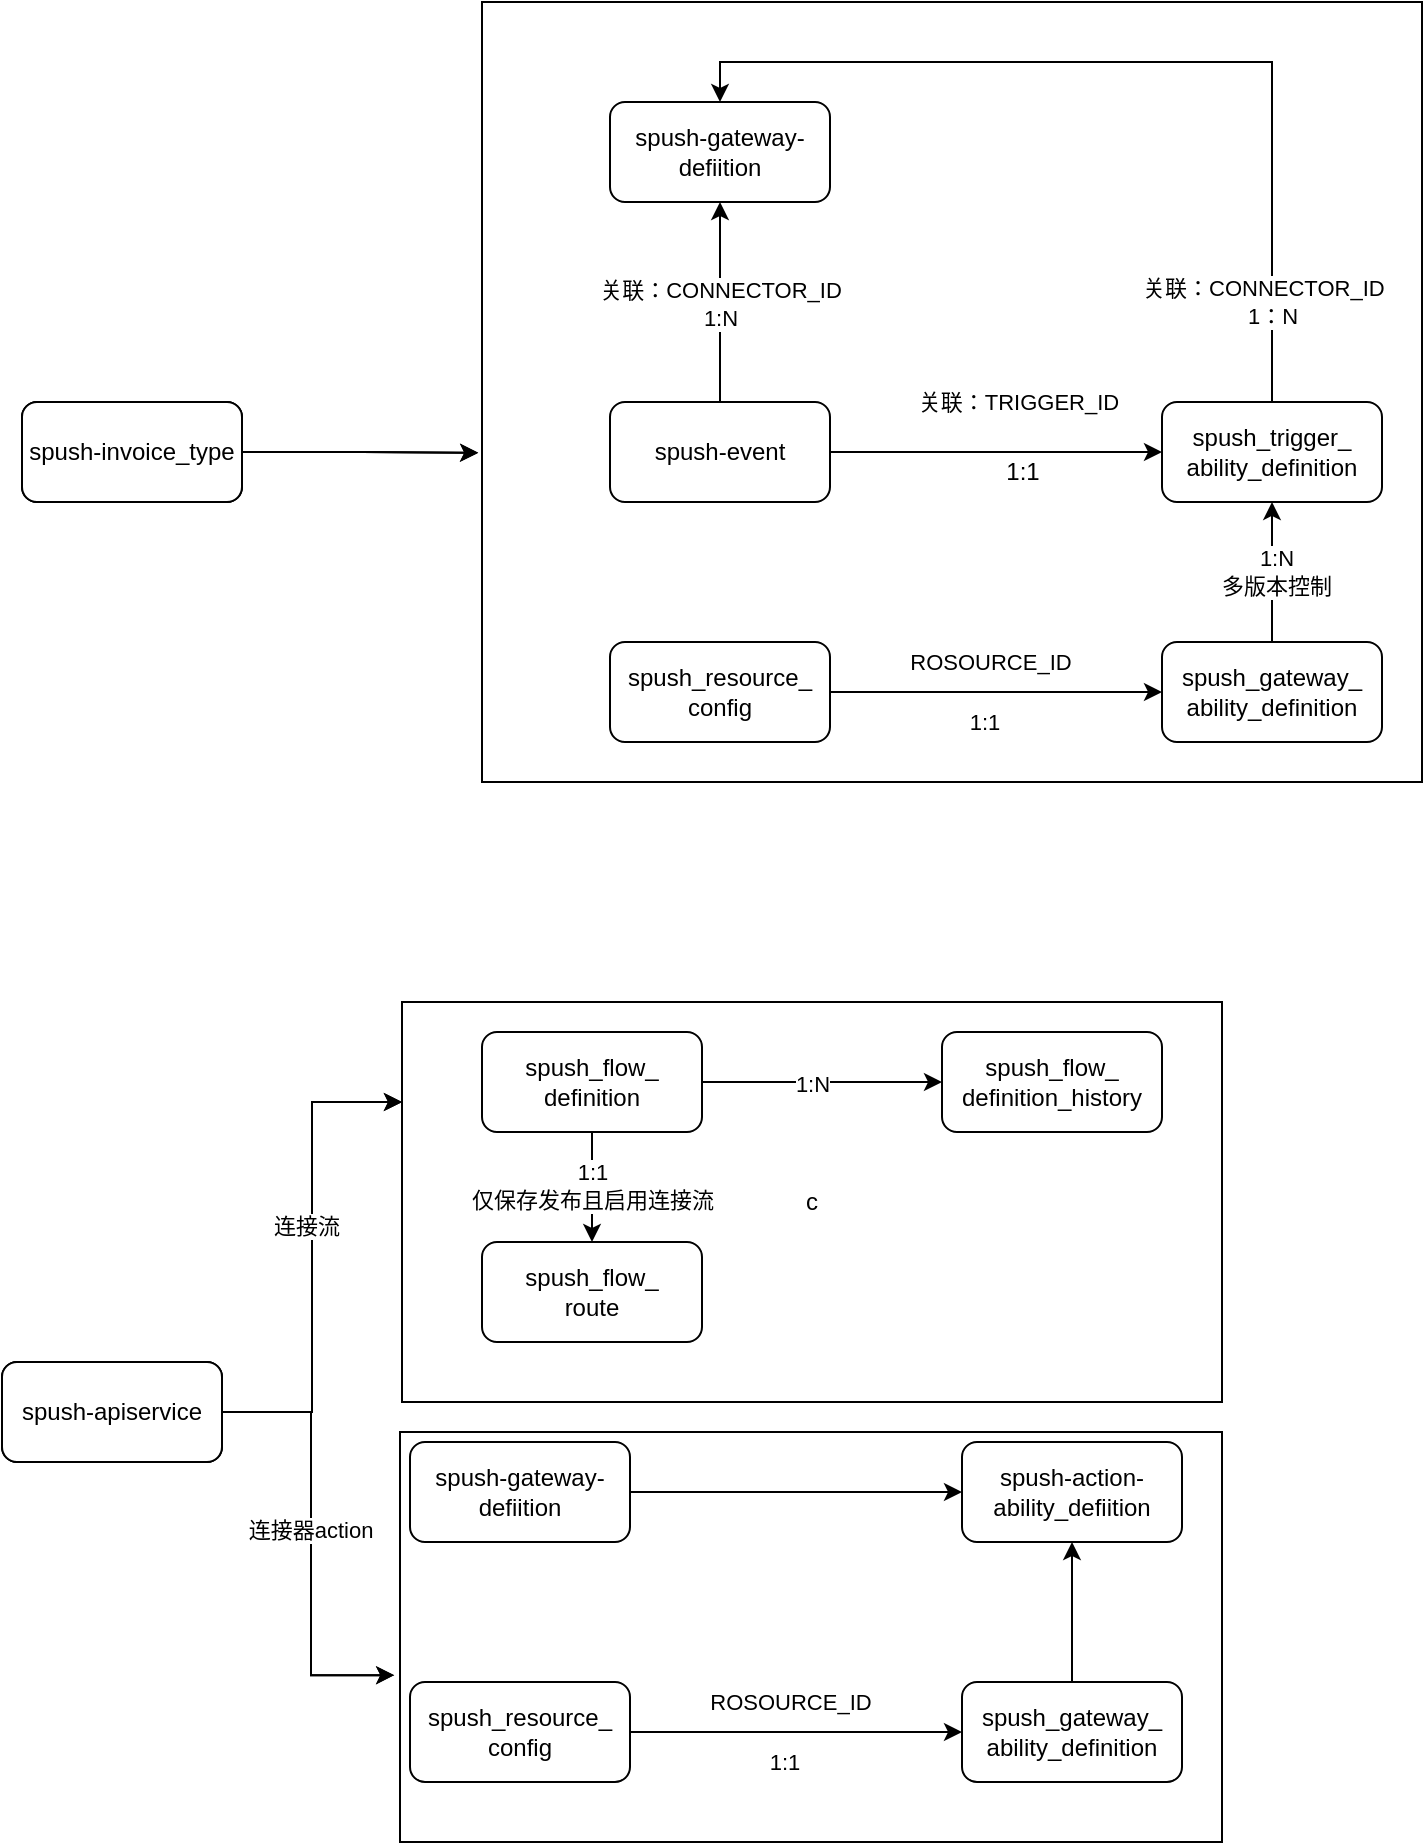 <mxfile version="20.2.3" type="github">
  <diagram id="gxly4cOVAntUF8CcUPsR" name="第 1 页">
    <mxGraphModel dx="1185" dy="631" grid="1" gridSize="10" guides="1" tooltips="1" connect="1" arrows="1" fold="1" page="1" pageScale="1" pageWidth="827" pageHeight="1169" math="0" shadow="0">
      <root>
        <mxCell id="0" />
        <mxCell id="1" parent="0" />
        <mxCell id="fwzrZA9bb7UnxLUTa5Fm-46" value="" style="rounded=0;whiteSpace=wrap;html=1;" parent="1" vertex="1">
          <mxGeometry x="199" y="735" width="411" height="205" as="geometry" />
        </mxCell>
        <mxCell id="fwzrZA9bb7UnxLUTa5Fm-35" value="c&lt;span style=&quot;color: rgba(0, 0, 0, 0); font-family: monospace; font-size: 0px; text-align: start;&quot;&gt;%3CmxGraphModel%3E%3Croot%3E%3CmxCell%20id%3D%220%22%2F%3E%3CmxCell%20id%3D%221%22%20parent%3D%220%22%2F%3E%3CmxCell%20id%3D%222%22%20value%3D%22spush_gateway_%26lt%3Bbr%26gt%3Bability_definition%22%20style%3D%22rounded%3D1%3BwhiteSpace%3Dwrap%3Bhtml%3D1%3B%22%20vertex%3D%221%22%20parent%3D%221%22%3E%3CmxGeometry%20x%3D%22580%22%20y%3D%22340%22%20width%3D%22110%22%20height%3D%2250%22%20as%3D%22geometry%22%2F%3E%3C%2FmxCell%3E%3CmxCell%20id%3D%223%22%20style%3D%22edgeStyle%3DorthogonalEdgeStyle%3Brounded%3D0%3BorthogonalLoop%3D1%3BjettySize%3Dauto%3Bhtml%3D1%3BexitX%3D1%3BexitY%3D0.5%3BexitDx%3D0%3BexitDy%3D0%3BentryX%3D0%3BentryY%3D0.5%3BentryDx%3D0%3BentryDy%3D0%3B%22%20edge%3D%221%22%20source%3D%226%22%20target%3D%222%22%20parent%3D%221%22%3E%3CmxGeometry%20relative%3D%221%22%20as%3D%22geometry%22%2F%3E%3C%2FmxCell%3E%3CmxCell%20id%3D%224%22%20value%3D%22ROSOURCE_ID%22%20style%3D%22edgeLabel%3Bhtml%3D1%3Balign%3Dcenter%3BverticalAlign%3Dmiddle%3Bresizable%3D0%3Bpoints%3D%5B%5D%3B%22%20vertex%3D%221%22%20connectable%3D%220%22%20parent%3D%223%22%3E%3CmxGeometry%20x%3D%22-0.045%22%20relative%3D%221%22%20as%3D%22geometry%22%3E%3CmxPoint%20y%3D%22-15%22%20as%3D%22offset%22%2F%3E%3C%2FmxGeometry%3E%3C%2FmxCell%3E%3CmxCell%20id%3D%225%22%20value%3D%221%3A1%22%20style%3D%22edgeLabel%3Bhtml%3D1%3Balign%3Dcenter%3BverticalAlign%3Dmiddle%3Bresizable%3D0%3Bpoints%3D%5B%5D%3B%22%20vertex%3D%221%22%20connectable%3D%220%22%20parent%3D%223%22%3E%3CmxGeometry%20x%3D%22-0.133%22%20y%3D%22-1%22%20relative%3D%221%22%20as%3D%22geometry%22%3E%3CmxPoint%20x%3D%225%22%20y%3D%2214%22%20as%3D%22offset%22%2F%3E%3C%2FmxGeometry%3E%3C%2FmxCell%3E%3CmxCell%20id%3D%226%22%20value%3D%22spush_resource_%26lt%3Bbr%26gt%3Bconfig%22%20style%3D%22rounded%3D1%3BwhiteSpace%3Dwrap%3Bhtml%3D1%3B%22%20vertex%3D%221%22%20parent%3D%221%22%3E%3CmxGeometry%20x%3D%22304%22%20y%3D%22340%22%20width%3D%22110%22%20height%3D%2250%22%20as%3D%22geometry%22%2F%3E%3C%2FmxCell%3E%3C%2Froot%3E%3C%2FmxGraphModel%3E&lt;/span&gt;" style="rounded=0;whiteSpace=wrap;html=1;" parent="1" vertex="1">
          <mxGeometry x="200" y="520" width="410" height="200" as="geometry" />
        </mxCell>
        <mxCell id="fwzrZA9bb7UnxLUTa5Fm-24" value="" style="rounded=0;whiteSpace=wrap;html=1;" parent="1" vertex="1">
          <mxGeometry x="240" y="20" width="470" height="390" as="geometry" />
        </mxCell>
        <mxCell id="fwzrZA9bb7UnxLUTa5Fm-8" value="关联：TRIGGER_ID" style="edgeStyle=orthogonalEdgeStyle;rounded=0;orthogonalLoop=1;jettySize=auto;html=1;exitX=1;exitY=0.5;exitDx=0;exitDy=0;entryX=0;entryY=0.5;entryDx=0;entryDy=0;" parent="1" source="fwzrZA9bb7UnxLUTa5Fm-1" target="fwzrZA9bb7UnxLUTa5Fm-7" edge="1">
          <mxGeometry x="0.125" y="25" relative="1" as="geometry">
            <mxPoint as="offset" />
          </mxGeometry>
        </mxCell>
        <mxCell id="fwzrZA9bb7UnxLUTa5Fm-22" style="edgeStyle=orthogonalEdgeStyle;rounded=0;orthogonalLoop=1;jettySize=auto;html=1;exitX=0.5;exitY=0;exitDx=0;exitDy=0;entryX=0.5;entryY=1;entryDx=0;entryDy=0;" parent="1" source="fwzrZA9bb7UnxLUTa5Fm-1" target="fwzrZA9bb7UnxLUTa5Fm-2" edge="1">
          <mxGeometry relative="1" as="geometry" />
        </mxCell>
        <mxCell id="fwzrZA9bb7UnxLUTa5Fm-23" value="关联：CONNECTOR_ID&lt;br&gt;1:N" style="edgeLabel;html=1;align=center;verticalAlign=middle;resizable=0;points=[];" parent="fwzrZA9bb7UnxLUTa5Fm-22" vertex="1" connectable="0">
          <mxGeometry x="0.27" y="-1" relative="1" as="geometry">
            <mxPoint x="-1" y="14" as="offset" />
          </mxGeometry>
        </mxCell>
        <mxCell id="fwzrZA9bb7UnxLUTa5Fm-1" value="spush-event" style="rounded=1;whiteSpace=wrap;html=1;" parent="1" vertex="1">
          <mxGeometry x="304" y="220" width="110" height="50" as="geometry" />
        </mxCell>
        <mxCell id="fwzrZA9bb7UnxLUTa5Fm-2" value="spush-gateway-defiition" style="rounded=1;whiteSpace=wrap;html=1;" parent="1" vertex="1">
          <mxGeometry x="304" y="70" width="110" height="50" as="geometry" />
        </mxCell>
        <mxCell id="fwzrZA9bb7UnxLUTa5Fm-11" style="edgeStyle=orthogonalEdgeStyle;rounded=0;orthogonalLoop=1;jettySize=auto;html=1;exitX=0.5;exitY=0;exitDx=0;exitDy=0;entryX=0.5;entryY=0;entryDx=0;entryDy=0;" parent="1" source="fwzrZA9bb7UnxLUTa5Fm-7" target="fwzrZA9bb7UnxLUTa5Fm-2" edge="1">
          <mxGeometry relative="1" as="geometry" />
        </mxCell>
        <mxCell id="fwzrZA9bb7UnxLUTa5Fm-12" value="关联：CONNECTOR_ID&amp;nbsp; &amp;nbsp;&lt;br&gt;1：N" style="edgeLabel;html=1;align=center;verticalAlign=middle;resizable=0;points=[];" parent="fwzrZA9bb7UnxLUTa5Fm-11" vertex="1" connectable="0">
          <mxGeometry x="-0.277" y="-3" relative="1" as="geometry">
            <mxPoint x="-3" y="118" as="offset" />
          </mxGeometry>
        </mxCell>
        <mxCell id="fwzrZA9bb7UnxLUTa5Fm-7" value="spush_trigger_&lt;br&gt;ability_definition" style="rounded=1;whiteSpace=wrap;html=1;" parent="1" vertex="1">
          <mxGeometry x="580" y="220" width="110" height="50" as="geometry" />
        </mxCell>
        <mxCell id="fwzrZA9bb7UnxLUTa5Fm-9" value="1:1" style="text;html=1;align=center;verticalAlign=middle;resizable=0;points=[];autosize=1;strokeColor=none;fillColor=none;" parent="1" vertex="1">
          <mxGeometry x="490" y="240" width="40" height="30" as="geometry" />
        </mxCell>
        <mxCell id="fwzrZA9bb7UnxLUTa5Fm-15" style="edgeStyle=orthogonalEdgeStyle;rounded=0;orthogonalLoop=1;jettySize=auto;html=1;exitX=0.5;exitY=0;exitDx=0;exitDy=0;entryX=0.5;entryY=1;entryDx=0;entryDy=0;" parent="1" source="fwzrZA9bb7UnxLUTa5Fm-14" target="fwzrZA9bb7UnxLUTa5Fm-7" edge="1">
          <mxGeometry relative="1" as="geometry" />
        </mxCell>
        <mxCell id="fwzrZA9bb7UnxLUTa5Fm-16" value="1:N&lt;br&gt;多版本控制" style="edgeLabel;html=1;align=center;verticalAlign=middle;resizable=0;points=[];" parent="fwzrZA9bb7UnxLUTa5Fm-15" vertex="1" connectable="0">
          <mxGeometry x="0.043" y="-2" relative="1" as="geometry">
            <mxPoint y="1" as="offset" />
          </mxGeometry>
        </mxCell>
        <mxCell id="fwzrZA9bb7UnxLUTa5Fm-14" value="spush_gateway_&lt;br&gt;ability_definition" style="rounded=1;whiteSpace=wrap;html=1;" parent="1" vertex="1">
          <mxGeometry x="580" y="340" width="110" height="50" as="geometry" />
        </mxCell>
        <mxCell id="fwzrZA9bb7UnxLUTa5Fm-18" style="edgeStyle=orthogonalEdgeStyle;rounded=0;orthogonalLoop=1;jettySize=auto;html=1;exitX=1;exitY=0.5;exitDx=0;exitDy=0;entryX=0;entryY=0.5;entryDx=0;entryDy=0;" parent="1" source="fwzrZA9bb7UnxLUTa5Fm-17" target="fwzrZA9bb7UnxLUTa5Fm-14" edge="1">
          <mxGeometry relative="1" as="geometry" />
        </mxCell>
        <mxCell id="fwzrZA9bb7UnxLUTa5Fm-19" value="ROSOURCE_ID" style="edgeLabel;html=1;align=center;verticalAlign=middle;resizable=0;points=[];" parent="fwzrZA9bb7UnxLUTa5Fm-18" vertex="1" connectable="0">
          <mxGeometry x="-0.045" relative="1" as="geometry">
            <mxPoint y="-15" as="offset" />
          </mxGeometry>
        </mxCell>
        <mxCell id="fwzrZA9bb7UnxLUTa5Fm-20" value="1:1" style="edgeLabel;html=1;align=center;verticalAlign=middle;resizable=0;points=[];" parent="fwzrZA9bb7UnxLUTa5Fm-18" vertex="1" connectable="0">
          <mxGeometry x="-0.133" y="-1" relative="1" as="geometry">
            <mxPoint x="5" y="14" as="offset" />
          </mxGeometry>
        </mxCell>
        <mxCell id="fwzrZA9bb7UnxLUTa5Fm-17" value="spush_resource_&lt;br&gt;config" style="rounded=1;whiteSpace=wrap;html=1;" parent="1" vertex="1">
          <mxGeometry x="304" y="340" width="110" height="50" as="geometry" />
        </mxCell>
        <mxCell id="fwzrZA9bb7UnxLUTa5Fm-25" style="edgeStyle=orthogonalEdgeStyle;rounded=0;orthogonalLoop=1;jettySize=auto;html=1;exitX=1;exitY=0.5;exitDx=0;exitDy=0;entryX=-0.004;entryY=0.578;entryDx=0;entryDy=0;entryPerimeter=0;" parent="1" source="fwzrZA9bb7UnxLUTa5Fm-21" target="fwzrZA9bb7UnxLUTa5Fm-24" edge="1">
          <mxGeometry relative="1" as="geometry" />
        </mxCell>
        <mxCell id="fwzrZA9bb7UnxLUTa5Fm-21" value="spush-invoice_type" style="rounded=1;whiteSpace=wrap;html=1;" parent="1" vertex="1">
          <mxGeometry x="10" y="220" width="110" height="50" as="geometry" />
        </mxCell>
        <mxCell id="fwzrZA9bb7UnxLUTa5Fm-36" style="edgeStyle=orthogonalEdgeStyle;rounded=0;orthogonalLoop=1;jettySize=auto;html=1;exitX=1;exitY=0.5;exitDx=0;exitDy=0;entryX=0;entryY=0.25;entryDx=0;entryDy=0;" parent="1" source="fwzrZA9bb7UnxLUTa5Fm-26" target="fwzrZA9bb7UnxLUTa5Fm-35" edge="1">
          <mxGeometry relative="1" as="geometry" />
        </mxCell>
        <mxCell id="fwzrZA9bb7UnxLUTa5Fm-49" value="连接流" style="edgeLabel;html=1;align=center;verticalAlign=middle;resizable=0;points=[];" parent="fwzrZA9bb7UnxLUTa5Fm-36" vertex="1" connectable="0">
          <mxGeometry x="0.131" y="3" relative="1" as="geometry">
            <mxPoint as="offset" />
          </mxGeometry>
        </mxCell>
        <mxCell id="fwzrZA9bb7UnxLUTa5Fm-48" style="edgeStyle=orthogonalEdgeStyle;rounded=0;orthogonalLoop=1;jettySize=auto;html=1;exitX=1;exitY=0.5;exitDx=0;exitDy=0;entryX=-0.007;entryY=0.593;entryDx=0;entryDy=0;entryPerimeter=0;" parent="1" source="fwzrZA9bb7UnxLUTa5Fm-26" target="fwzrZA9bb7UnxLUTa5Fm-46" edge="1">
          <mxGeometry relative="1" as="geometry" />
        </mxCell>
        <mxCell id="fwzrZA9bb7UnxLUTa5Fm-50" value="连接器action" style="edgeLabel;html=1;align=center;verticalAlign=middle;resizable=0;points=[];" parent="fwzrZA9bb7UnxLUTa5Fm-48" vertex="1" connectable="0">
          <mxGeometry x="-0.054" y="-2" relative="1" as="geometry">
            <mxPoint x="1" as="offset" />
          </mxGeometry>
        </mxCell>
        <mxCell id="fwzrZA9bb7UnxLUTa5Fm-26" value="spush-apiservice" style="rounded=1;whiteSpace=wrap;html=1;" parent="1" vertex="1">
          <mxGeometry y="700" width="110" height="50" as="geometry" />
        </mxCell>
        <mxCell id="fwzrZA9bb7UnxLUTa5Fm-31" style="edgeStyle=orthogonalEdgeStyle;rounded=0;orthogonalLoop=1;jettySize=auto;html=1;exitX=1;exitY=0.5;exitDx=0;exitDy=0;entryX=0;entryY=0.5;entryDx=0;entryDy=0;" parent="1" source="fwzrZA9bb7UnxLUTa5Fm-27" target="fwzrZA9bb7UnxLUTa5Fm-28" edge="1">
          <mxGeometry relative="1" as="geometry" />
        </mxCell>
        <mxCell id="fwzrZA9bb7UnxLUTa5Fm-33" value="1:N" style="edgeLabel;html=1;align=center;verticalAlign=middle;resizable=0;points=[];" parent="fwzrZA9bb7UnxLUTa5Fm-31" vertex="1" connectable="0">
          <mxGeometry x="-0.083" y="-1" relative="1" as="geometry">
            <mxPoint as="offset" />
          </mxGeometry>
        </mxCell>
        <mxCell id="fwzrZA9bb7UnxLUTa5Fm-32" style="edgeStyle=orthogonalEdgeStyle;rounded=0;orthogonalLoop=1;jettySize=auto;html=1;exitX=0.5;exitY=1;exitDx=0;exitDy=0;entryX=0.5;entryY=0;entryDx=0;entryDy=0;" parent="1" source="fwzrZA9bb7UnxLUTa5Fm-27" target="fwzrZA9bb7UnxLUTa5Fm-29" edge="1">
          <mxGeometry relative="1" as="geometry" />
        </mxCell>
        <mxCell id="fwzrZA9bb7UnxLUTa5Fm-34" value="1:1&lt;br&gt;仅保存发布且启用连接流" style="edgeLabel;html=1;align=center;verticalAlign=middle;resizable=0;points=[];" parent="fwzrZA9bb7UnxLUTa5Fm-32" vertex="1" connectable="0">
          <mxGeometry x="-0.018" relative="1" as="geometry">
            <mxPoint as="offset" />
          </mxGeometry>
        </mxCell>
        <mxCell id="fwzrZA9bb7UnxLUTa5Fm-27" value="spush_flow_&lt;br&gt;definition" style="rounded=1;whiteSpace=wrap;html=1;" parent="1" vertex="1">
          <mxGeometry x="240" y="535" width="110" height="50" as="geometry" />
        </mxCell>
        <mxCell id="fwzrZA9bb7UnxLUTa5Fm-28" value="spush_flow_&lt;br&gt;definition_history" style="rounded=1;whiteSpace=wrap;html=1;" parent="1" vertex="1">
          <mxGeometry x="470" y="535" width="110" height="50" as="geometry" />
        </mxCell>
        <mxCell id="fwzrZA9bb7UnxLUTa5Fm-29" value="spush_flow_&lt;br&gt;route" style="rounded=1;whiteSpace=wrap;html=1;" parent="1" vertex="1">
          <mxGeometry x="240" y="640" width="110" height="50" as="geometry" />
        </mxCell>
        <mxCell id="fwzrZA9bb7UnxLUTa5Fm-44" style="edgeStyle=orthogonalEdgeStyle;rounded=0;orthogonalLoop=1;jettySize=auto;html=1;exitX=1;exitY=0.5;exitDx=0;exitDy=0;entryX=0;entryY=0.5;entryDx=0;entryDy=0;" parent="1" source="fwzrZA9bb7UnxLUTa5Fm-37" target="fwzrZA9bb7UnxLUTa5Fm-38" edge="1">
          <mxGeometry relative="1" as="geometry" />
        </mxCell>
        <mxCell id="fwzrZA9bb7UnxLUTa5Fm-37" value="spush-gateway-defiition" style="rounded=1;whiteSpace=wrap;html=1;" parent="1" vertex="1">
          <mxGeometry x="204" y="740" width="110" height="50" as="geometry" />
        </mxCell>
        <mxCell id="fwzrZA9bb7UnxLUTa5Fm-38" value="spush-action-ability_defiition" style="rounded=1;whiteSpace=wrap;html=1;" parent="1" vertex="1">
          <mxGeometry x="480" y="740" width="110" height="50" as="geometry" />
        </mxCell>
        <mxCell id="fwzrZA9bb7UnxLUTa5Fm-45" style="edgeStyle=orthogonalEdgeStyle;rounded=0;orthogonalLoop=1;jettySize=auto;html=1;exitX=0.5;exitY=0;exitDx=0;exitDy=0;entryX=0.5;entryY=1;entryDx=0;entryDy=0;" parent="1" source="fwzrZA9bb7UnxLUTa5Fm-39" target="fwzrZA9bb7UnxLUTa5Fm-38" edge="1">
          <mxGeometry relative="1" as="geometry" />
        </mxCell>
        <mxCell id="fwzrZA9bb7UnxLUTa5Fm-39" value="spush_gateway_&lt;br&gt;ability_definition" style="rounded=1;whiteSpace=wrap;html=1;" parent="1" vertex="1">
          <mxGeometry x="480" y="860" width="110" height="50" as="geometry" />
        </mxCell>
        <mxCell id="fwzrZA9bb7UnxLUTa5Fm-40" style="edgeStyle=orthogonalEdgeStyle;rounded=0;orthogonalLoop=1;jettySize=auto;html=1;exitX=1;exitY=0.5;exitDx=0;exitDy=0;entryX=0;entryY=0.5;entryDx=0;entryDy=0;" parent="1" source="fwzrZA9bb7UnxLUTa5Fm-43" target="fwzrZA9bb7UnxLUTa5Fm-39" edge="1">
          <mxGeometry relative="1" as="geometry" />
        </mxCell>
        <mxCell id="fwzrZA9bb7UnxLUTa5Fm-41" value="ROSOURCE_ID" style="edgeLabel;html=1;align=center;verticalAlign=middle;resizable=0;points=[];" parent="fwzrZA9bb7UnxLUTa5Fm-40" vertex="1" connectable="0">
          <mxGeometry x="-0.045" relative="1" as="geometry">
            <mxPoint y="-15" as="offset" />
          </mxGeometry>
        </mxCell>
        <mxCell id="fwzrZA9bb7UnxLUTa5Fm-42" value="1:1" style="edgeLabel;html=1;align=center;verticalAlign=middle;resizable=0;points=[];" parent="fwzrZA9bb7UnxLUTa5Fm-40" vertex="1" connectable="0">
          <mxGeometry x="-0.133" y="-1" relative="1" as="geometry">
            <mxPoint x="5" y="14" as="offset" />
          </mxGeometry>
        </mxCell>
        <mxCell id="fwzrZA9bb7UnxLUTa5Fm-43" value="spush_resource_&lt;br&gt;config" style="rounded=1;whiteSpace=wrap;html=1;" parent="1" vertex="1">
          <mxGeometry x="204" y="860" width="110" height="50" as="geometry" />
        </mxCell>
        <mxCell id="fwzrZA9bb7UnxLUTa5Fm-51" value="" style="rounded=0;whiteSpace=wrap;html=1;" parent="1" vertex="1">
          <mxGeometry x="199" y="735" width="411" height="205" as="geometry" />
        </mxCell>
        <mxCell id="fwzrZA9bb7UnxLUTa5Fm-52" value="c&lt;span style=&quot;color: rgba(0, 0, 0, 0); font-family: monospace; font-size: 0px; text-align: start;&quot;&gt;%3CmxGraphModel%3E%3Croot%3E%3CmxCell%20id%3D%220%22%2F%3E%3CmxCell%20id%3D%221%22%20parent%3D%220%22%2F%3E%3CmxCell%20id%3D%222%22%20value%3D%22spush_gateway_%26lt%3Bbr%26gt%3Bability_definition%22%20style%3D%22rounded%3D1%3BwhiteSpace%3Dwrap%3Bhtml%3D1%3B%22%20vertex%3D%221%22%20parent%3D%221%22%3E%3CmxGeometry%20x%3D%22580%22%20y%3D%22340%22%20width%3D%22110%22%20height%3D%2250%22%20as%3D%22geometry%22%2F%3E%3C%2FmxCell%3E%3CmxCell%20id%3D%223%22%20style%3D%22edgeStyle%3DorthogonalEdgeStyle%3Brounded%3D0%3BorthogonalLoop%3D1%3BjettySize%3Dauto%3Bhtml%3D1%3BexitX%3D1%3BexitY%3D0.5%3BexitDx%3D0%3BexitDy%3D0%3BentryX%3D0%3BentryY%3D0.5%3BentryDx%3D0%3BentryDy%3D0%3B%22%20edge%3D%221%22%20source%3D%226%22%20target%3D%222%22%20parent%3D%221%22%3E%3CmxGeometry%20relative%3D%221%22%20as%3D%22geometry%22%2F%3E%3C%2FmxCell%3E%3CmxCell%20id%3D%224%22%20value%3D%22ROSOURCE_ID%22%20style%3D%22edgeLabel%3Bhtml%3D1%3Balign%3Dcenter%3BverticalAlign%3Dmiddle%3Bresizable%3D0%3Bpoints%3D%5B%5D%3B%22%20vertex%3D%221%22%20connectable%3D%220%22%20parent%3D%223%22%3E%3CmxGeometry%20x%3D%22-0.045%22%20relative%3D%221%22%20as%3D%22geometry%22%3E%3CmxPoint%20y%3D%22-15%22%20as%3D%22offset%22%2F%3E%3C%2FmxGeometry%3E%3C%2FmxCell%3E%3CmxCell%20id%3D%225%22%20value%3D%221%3A1%22%20style%3D%22edgeLabel%3Bhtml%3D1%3Balign%3Dcenter%3BverticalAlign%3Dmiddle%3Bresizable%3D0%3Bpoints%3D%5B%5D%3B%22%20vertex%3D%221%22%20connectable%3D%220%22%20parent%3D%223%22%3E%3CmxGeometry%20x%3D%22-0.133%22%20y%3D%22-1%22%20relative%3D%221%22%20as%3D%22geometry%22%3E%3CmxPoint%20x%3D%225%22%20y%3D%2214%22%20as%3D%22offset%22%2F%3E%3C%2FmxGeometry%3E%3C%2FmxCell%3E%3CmxCell%20id%3D%226%22%20value%3D%22spush_resource_%26lt%3Bbr%26gt%3Bconfig%22%20style%3D%22rounded%3D1%3BwhiteSpace%3Dwrap%3Bhtml%3D1%3B%22%20vertex%3D%221%22%20parent%3D%221%22%3E%3CmxGeometry%20x%3D%22304%22%20y%3D%22340%22%20width%3D%22110%22%20height%3D%2250%22%20as%3D%22geometry%22%2F%3E%3C%2FmxCell%3E%3C%2Froot%3E%3C%2FmxGraphModel%3E&lt;/span&gt;" style="rounded=0;whiteSpace=wrap;html=1;" parent="1" vertex="1">
          <mxGeometry x="200" y="520" width="410" height="200" as="geometry" />
        </mxCell>
        <mxCell id="fwzrZA9bb7UnxLUTa5Fm-53" value="" style="rounded=0;whiteSpace=wrap;html=1;" parent="1" vertex="1">
          <mxGeometry x="240" y="20" width="470" height="390" as="geometry" />
        </mxCell>
        <mxCell id="fwzrZA9bb7UnxLUTa5Fm-54" value="关联：TRIGGER_ID" style="edgeStyle=orthogonalEdgeStyle;rounded=0;orthogonalLoop=1;jettySize=auto;html=1;exitX=1;exitY=0.5;exitDx=0;exitDy=0;entryX=0;entryY=0.5;entryDx=0;entryDy=0;" parent="1" source="fwzrZA9bb7UnxLUTa5Fm-57" target="fwzrZA9bb7UnxLUTa5Fm-61" edge="1">
          <mxGeometry x="0.125" y="25" relative="1" as="geometry">
            <mxPoint as="offset" />
          </mxGeometry>
        </mxCell>
        <mxCell id="fwzrZA9bb7UnxLUTa5Fm-55" style="edgeStyle=orthogonalEdgeStyle;rounded=0;orthogonalLoop=1;jettySize=auto;html=1;exitX=0.5;exitY=0;exitDx=0;exitDy=0;entryX=0.5;entryY=1;entryDx=0;entryDy=0;" parent="1" source="fwzrZA9bb7UnxLUTa5Fm-57" target="fwzrZA9bb7UnxLUTa5Fm-58" edge="1">
          <mxGeometry relative="1" as="geometry" />
        </mxCell>
        <mxCell id="fwzrZA9bb7UnxLUTa5Fm-56" value="关联：CONNECTOR_ID&lt;br&gt;1:N" style="edgeLabel;html=1;align=center;verticalAlign=middle;resizable=0;points=[];" parent="fwzrZA9bb7UnxLUTa5Fm-55" vertex="1" connectable="0">
          <mxGeometry x="0.27" y="-1" relative="1" as="geometry">
            <mxPoint x="-1" y="14" as="offset" />
          </mxGeometry>
        </mxCell>
        <mxCell id="fwzrZA9bb7UnxLUTa5Fm-57" value="spush-event" style="rounded=1;whiteSpace=wrap;html=1;" parent="1" vertex="1">
          <mxGeometry x="304" y="220" width="110" height="50" as="geometry" />
        </mxCell>
        <mxCell id="fwzrZA9bb7UnxLUTa5Fm-58" value="spush-gateway-defiition" style="rounded=1;whiteSpace=wrap;html=1;" parent="1" vertex="1">
          <mxGeometry x="304" y="70" width="110" height="50" as="geometry" />
        </mxCell>
        <mxCell id="fwzrZA9bb7UnxLUTa5Fm-59" style="edgeStyle=orthogonalEdgeStyle;rounded=0;orthogonalLoop=1;jettySize=auto;html=1;exitX=0.5;exitY=0;exitDx=0;exitDy=0;entryX=0.5;entryY=0;entryDx=0;entryDy=0;" parent="1" source="fwzrZA9bb7UnxLUTa5Fm-61" target="fwzrZA9bb7UnxLUTa5Fm-58" edge="1">
          <mxGeometry relative="1" as="geometry" />
        </mxCell>
        <mxCell id="fwzrZA9bb7UnxLUTa5Fm-60" value="关联：CONNECTOR_ID&amp;nbsp; &amp;nbsp;&lt;br&gt;1：N" style="edgeLabel;html=1;align=center;verticalAlign=middle;resizable=0;points=[];" parent="fwzrZA9bb7UnxLUTa5Fm-59" vertex="1" connectable="0">
          <mxGeometry x="-0.277" y="-3" relative="1" as="geometry">
            <mxPoint x="-3" y="118" as="offset" />
          </mxGeometry>
        </mxCell>
        <mxCell id="fwzrZA9bb7UnxLUTa5Fm-61" value="spush_trigger_&lt;br&gt;ability_definition" style="rounded=1;whiteSpace=wrap;html=1;" parent="1" vertex="1">
          <mxGeometry x="580" y="220" width="110" height="50" as="geometry" />
        </mxCell>
        <mxCell id="fwzrZA9bb7UnxLUTa5Fm-62" value="1:1" style="text;html=1;align=center;verticalAlign=middle;resizable=0;points=[];autosize=1;strokeColor=none;fillColor=none;" parent="1" vertex="1">
          <mxGeometry x="490" y="240" width="40" height="30" as="geometry" />
        </mxCell>
        <mxCell id="fwzrZA9bb7UnxLUTa5Fm-63" style="edgeStyle=orthogonalEdgeStyle;rounded=0;orthogonalLoop=1;jettySize=auto;html=1;exitX=0.5;exitY=0;exitDx=0;exitDy=0;entryX=0.5;entryY=1;entryDx=0;entryDy=0;" parent="1" source="fwzrZA9bb7UnxLUTa5Fm-65" target="fwzrZA9bb7UnxLUTa5Fm-61" edge="1">
          <mxGeometry relative="1" as="geometry" />
        </mxCell>
        <mxCell id="fwzrZA9bb7UnxLUTa5Fm-64" value="1:N&lt;br&gt;多版本控制" style="edgeLabel;html=1;align=center;verticalAlign=middle;resizable=0;points=[];" parent="fwzrZA9bb7UnxLUTa5Fm-63" vertex="1" connectable="0">
          <mxGeometry x="0.043" y="-2" relative="1" as="geometry">
            <mxPoint y="1" as="offset" />
          </mxGeometry>
        </mxCell>
        <mxCell id="fwzrZA9bb7UnxLUTa5Fm-65" value="spush_gateway_&lt;br&gt;ability_definition" style="rounded=1;whiteSpace=wrap;html=1;" parent="1" vertex="1">
          <mxGeometry x="580" y="340" width="110" height="50" as="geometry" />
        </mxCell>
        <mxCell id="fwzrZA9bb7UnxLUTa5Fm-66" style="edgeStyle=orthogonalEdgeStyle;rounded=0;orthogonalLoop=1;jettySize=auto;html=1;exitX=1;exitY=0.5;exitDx=0;exitDy=0;entryX=0;entryY=0.5;entryDx=0;entryDy=0;" parent="1" source="fwzrZA9bb7UnxLUTa5Fm-69" target="fwzrZA9bb7UnxLUTa5Fm-65" edge="1">
          <mxGeometry relative="1" as="geometry" />
        </mxCell>
        <mxCell id="fwzrZA9bb7UnxLUTa5Fm-67" value="ROSOURCE_ID" style="edgeLabel;html=1;align=center;verticalAlign=middle;resizable=0;points=[];" parent="fwzrZA9bb7UnxLUTa5Fm-66" vertex="1" connectable="0">
          <mxGeometry x="-0.045" relative="1" as="geometry">
            <mxPoint y="-15" as="offset" />
          </mxGeometry>
        </mxCell>
        <mxCell id="fwzrZA9bb7UnxLUTa5Fm-68" value="1:1" style="edgeLabel;html=1;align=center;verticalAlign=middle;resizable=0;points=[];" parent="fwzrZA9bb7UnxLUTa5Fm-66" vertex="1" connectable="0">
          <mxGeometry x="-0.133" y="-1" relative="1" as="geometry">
            <mxPoint x="5" y="14" as="offset" />
          </mxGeometry>
        </mxCell>
        <mxCell id="fwzrZA9bb7UnxLUTa5Fm-69" value="spush_resource_&lt;br&gt;config" style="rounded=1;whiteSpace=wrap;html=1;" parent="1" vertex="1">
          <mxGeometry x="304" y="340" width="110" height="50" as="geometry" />
        </mxCell>
        <mxCell id="fwzrZA9bb7UnxLUTa5Fm-70" style="edgeStyle=orthogonalEdgeStyle;rounded=0;orthogonalLoop=1;jettySize=auto;html=1;exitX=1;exitY=0.5;exitDx=0;exitDy=0;entryX=-0.004;entryY=0.578;entryDx=0;entryDy=0;entryPerimeter=0;" parent="1" source="fwzrZA9bb7UnxLUTa5Fm-71" target="fwzrZA9bb7UnxLUTa5Fm-53" edge="1">
          <mxGeometry relative="1" as="geometry" />
        </mxCell>
        <mxCell id="fwzrZA9bb7UnxLUTa5Fm-71" value="spush-invoice_type" style="rounded=1;whiteSpace=wrap;html=1;" parent="1" vertex="1">
          <mxGeometry x="10" y="220" width="110" height="50" as="geometry" />
        </mxCell>
        <mxCell id="fwzrZA9bb7UnxLUTa5Fm-72" style="edgeStyle=orthogonalEdgeStyle;rounded=0;orthogonalLoop=1;jettySize=auto;html=1;exitX=1;exitY=0.5;exitDx=0;exitDy=0;entryX=0;entryY=0.25;entryDx=0;entryDy=0;" parent="1" source="fwzrZA9bb7UnxLUTa5Fm-76" target="fwzrZA9bb7UnxLUTa5Fm-52" edge="1">
          <mxGeometry relative="1" as="geometry" />
        </mxCell>
        <mxCell id="fwzrZA9bb7UnxLUTa5Fm-73" value="连接流" style="edgeLabel;html=1;align=center;verticalAlign=middle;resizable=0;points=[];" parent="fwzrZA9bb7UnxLUTa5Fm-72" vertex="1" connectable="0">
          <mxGeometry x="0.131" y="3" relative="1" as="geometry">
            <mxPoint as="offset" />
          </mxGeometry>
        </mxCell>
        <mxCell id="fwzrZA9bb7UnxLUTa5Fm-74" style="edgeStyle=orthogonalEdgeStyle;rounded=0;orthogonalLoop=1;jettySize=auto;html=1;exitX=1;exitY=0.5;exitDx=0;exitDy=0;entryX=-0.007;entryY=0.593;entryDx=0;entryDy=0;entryPerimeter=0;" parent="1" source="fwzrZA9bb7UnxLUTa5Fm-76" target="fwzrZA9bb7UnxLUTa5Fm-51" edge="1">
          <mxGeometry relative="1" as="geometry" />
        </mxCell>
        <mxCell id="fwzrZA9bb7UnxLUTa5Fm-75" value="连接器action" style="edgeLabel;html=1;align=center;verticalAlign=middle;resizable=0;points=[];" parent="fwzrZA9bb7UnxLUTa5Fm-74" vertex="1" connectable="0">
          <mxGeometry x="-0.054" y="-2" relative="1" as="geometry">
            <mxPoint x="1" as="offset" />
          </mxGeometry>
        </mxCell>
        <mxCell id="fwzrZA9bb7UnxLUTa5Fm-76" value="spush-apiservice" style="rounded=1;whiteSpace=wrap;html=1;" parent="1" vertex="1">
          <mxGeometry y="700" width="110" height="50" as="geometry" />
        </mxCell>
        <mxCell id="fwzrZA9bb7UnxLUTa5Fm-77" style="edgeStyle=orthogonalEdgeStyle;rounded=0;orthogonalLoop=1;jettySize=auto;html=1;exitX=1;exitY=0.5;exitDx=0;exitDy=0;entryX=0;entryY=0.5;entryDx=0;entryDy=0;" parent="1" source="fwzrZA9bb7UnxLUTa5Fm-81" target="fwzrZA9bb7UnxLUTa5Fm-82" edge="1">
          <mxGeometry relative="1" as="geometry" />
        </mxCell>
        <mxCell id="fwzrZA9bb7UnxLUTa5Fm-78" value="1:N" style="edgeLabel;html=1;align=center;verticalAlign=middle;resizable=0;points=[];" parent="fwzrZA9bb7UnxLUTa5Fm-77" vertex="1" connectable="0">
          <mxGeometry x="-0.083" y="-1" relative="1" as="geometry">
            <mxPoint as="offset" />
          </mxGeometry>
        </mxCell>
        <mxCell id="fwzrZA9bb7UnxLUTa5Fm-79" style="edgeStyle=orthogonalEdgeStyle;rounded=0;orthogonalLoop=1;jettySize=auto;html=1;exitX=0.5;exitY=1;exitDx=0;exitDy=0;entryX=0.5;entryY=0;entryDx=0;entryDy=0;" parent="1" source="fwzrZA9bb7UnxLUTa5Fm-81" target="fwzrZA9bb7UnxLUTa5Fm-83" edge="1">
          <mxGeometry relative="1" as="geometry" />
        </mxCell>
        <mxCell id="fwzrZA9bb7UnxLUTa5Fm-80" value="1:1&lt;br&gt;仅保存发布且启用连接流" style="edgeLabel;html=1;align=center;verticalAlign=middle;resizable=0;points=[];" parent="fwzrZA9bb7UnxLUTa5Fm-79" vertex="1" connectable="0">
          <mxGeometry x="-0.018" relative="1" as="geometry">
            <mxPoint as="offset" />
          </mxGeometry>
        </mxCell>
        <mxCell id="fwzrZA9bb7UnxLUTa5Fm-81" value="spush_flow_&lt;br&gt;definition" style="rounded=1;whiteSpace=wrap;html=1;" parent="1" vertex="1">
          <mxGeometry x="240" y="535" width="110" height="50" as="geometry" />
        </mxCell>
        <mxCell id="fwzrZA9bb7UnxLUTa5Fm-82" value="spush_flow_&lt;br&gt;definition_history" style="rounded=1;whiteSpace=wrap;html=1;" parent="1" vertex="1">
          <mxGeometry x="470" y="535" width="110" height="50" as="geometry" />
        </mxCell>
        <mxCell id="fwzrZA9bb7UnxLUTa5Fm-83" value="spush_flow_&lt;br&gt;route" style="rounded=1;whiteSpace=wrap;html=1;" parent="1" vertex="1">
          <mxGeometry x="240" y="640" width="110" height="50" as="geometry" />
        </mxCell>
        <mxCell id="fwzrZA9bb7UnxLUTa5Fm-84" style="edgeStyle=orthogonalEdgeStyle;rounded=0;orthogonalLoop=1;jettySize=auto;html=1;exitX=1;exitY=0.5;exitDx=0;exitDy=0;entryX=0;entryY=0.5;entryDx=0;entryDy=0;" parent="1" source="fwzrZA9bb7UnxLUTa5Fm-85" target="fwzrZA9bb7UnxLUTa5Fm-86" edge="1">
          <mxGeometry relative="1" as="geometry" />
        </mxCell>
        <mxCell id="fwzrZA9bb7UnxLUTa5Fm-85" value="spush-gateway-defiition" style="rounded=1;whiteSpace=wrap;html=1;" parent="1" vertex="1">
          <mxGeometry x="204" y="740" width="110" height="50" as="geometry" />
        </mxCell>
        <mxCell id="fwzrZA9bb7UnxLUTa5Fm-86" value="spush-action-ability_defiition" style="rounded=1;whiteSpace=wrap;html=1;" parent="1" vertex="1">
          <mxGeometry x="480" y="740" width="110" height="50" as="geometry" />
        </mxCell>
        <mxCell id="fwzrZA9bb7UnxLUTa5Fm-87" style="edgeStyle=orthogonalEdgeStyle;rounded=0;orthogonalLoop=1;jettySize=auto;html=1;exitX=0.5;exitY=0;exitDx=0;exitDy=0;entryX=0.5;entryY=1;entryDx=0;entryDy=0;" parent="1" source="fwzrZA9bb7UnxLUTa5Fm-88" target="fwzrZA9bb7UnxLUTa5Fm-86" edge="1">
          <mxGeometry relative="1" as="geometry" />
        </mxCell>
        <mxCell id="fwzrZA9bb7UnxLUTa5Fm-88" value="spush_gateway_&lt;br&gt;ability_definition" style="rounded=1;whiteSpace=wrap;html=1;" parent="1" vertex="1">
          <mxGeometry x="480" y="860" width="110" height="50" as="geometry" />
        </mxCell>
        <mxCell id="fwzrZA9bb7UnxLUTa5Fm-89" style="edgeStyle=orthogonalEdgeStyle;rounded=0;orthogonalLoop=1;jettySize=auto;html=1;exitX=1;exitY=0.5;exitDx=0;exitDy=0;entryX=0;entryY=0.5;entryDx=0;entryDy=0;" parent="1" source="fwzrZA9bb7UnxLUTa5Fm-92" target="fwzrZA9bb7UnxLUTa5Fm-88" edge="1">
          <mxGeometry relative="1" as="geometry" />
        </mxCell>
        <mxCell id="fwzrZA9bb7UnxLUTa5Fm-90" value="ROSOURCE_ID" style="edgeLabel;html=1;align=center;verticalAlign=middle;resizable=0;points=[];" parent="fwzrZA9bb7UnxLUTa5Fm-89" vertex="1" connectable="0">
          <mxGeometry x="-0.045" relative="1" as="geometry">
            <mxPoint y="-15" as="offset" />
          </mxGeometry>
        </mxCell>
        <mxCell id="fwzrZA9bb7UnxLUTa5Fm-91" value="1:1" style="edgeLabel;html=1;align=center;verticalAlign=middle;resizable=0;points=[];" parent="fwzrZA9bb7UnxLUTa5Fm-89" vertex="1" connectable="0">
          <mxGeometry x="-0.133" y="-1" relative="1" as="geometry">
            <mxPoint x="5" y="14" as="offset" />
          </mxGeometry>
        </mxCell>
        <mxCell id="fwzrZA9bb7UnxLUTa5Fm-92" value="spush_resource_&lt;br&gt;config" style="rounded=1;whiteSpace=wrap;html=1;" parent="1" vertex="1">
          <mxGeometry x="204" y="860" width="110" height="50" as="geometry" />
        </mxCell>
      </root>
    </mxGraphModel>
  </diagram>
</mxfile>
